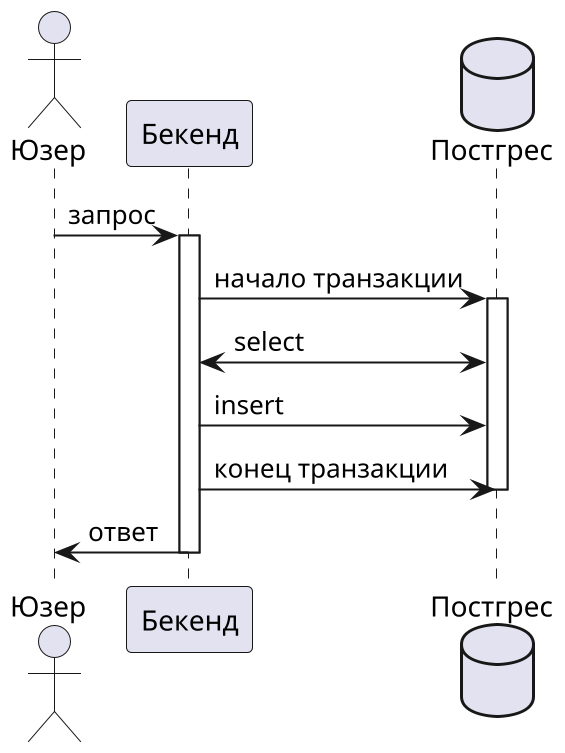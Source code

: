 @startuml
scale 2
actor Юзер as user
participant Бекенд as backend
database Постгрес as db

user -> backend: запрос
activate backend
backend -> db: начало транзакции
activate db
backend <-> db: select
backend -> db: insert
backend -> db: конец транзакции
deactivate db
user <- backend: ответ
deactivate backend
@enduml
